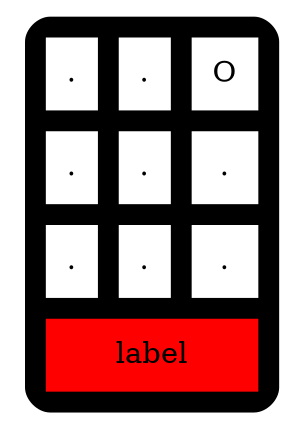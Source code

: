 digraph {
 a0 [shape=none label=<
<TABLE border="0" cellspacing="10" cellpadding="10" style="rounded" bgcolor="black"> 
<TR> 
<TD bgcolor="white">.</TD> 
<TD bgcolor="white">.</TD> 
<TD bgcolor="white">O</TD> 
</TR> 
<TR> 
<TD bgcolor="white">.</TD> 
<TD bgcolor="white">.</TD> 
<TD bgcolor="white">.</TD> 
</TR> 
<TR> 
<TD bgcolor="white">.</TD> 
<TD bgcolor="white">.</TD> 
<TD bgcolor="white">.</TD> 
</TR> 
<TR> 
<TD bgcolor="red" colspan="3">label</TD></TR> 
</TABLE> 
>]; 
}
